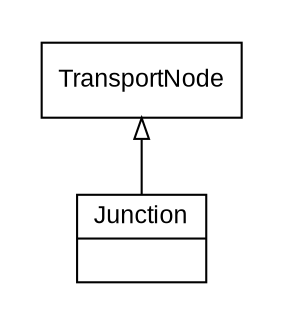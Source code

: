 // Diagram for Junction
digraph {
	graph [overlap=false splines=true]
	node [fontname=Arial fontsize=12 shape=record]
	edge [fontname=Arial fontsize=10]
	subgraph cluster_main {
		rankdir=TB style=invis
		TransportNode [label=TransportNode]
		{
			rank=max
			Junction [label="{Junction|}"]
		}
		Junction -> TransportNode [arrowhead=onormal style=solid]
	}
	subgraph cluster_others {
		style=invis
	}
}
